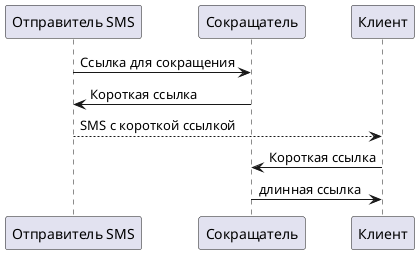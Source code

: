 @startuml Сокращатель ссылок, диаграмма последовательности
"Отправитель SMS" -> Сокращатель: Ссылка для сокращения
Сокращатель -> "Отправитель SMS": Короткая ссылка

"Отправитель SMS" --> Клиент: SMS с короткой ссылкой

Клиент -> Сокращатель: Короткая ссылка
Клиент <- Сокращатель: длинная ссылка
@enduml

@startuml Сокращатель ссылок, API
"Отправитель SMS" -> Сокращатель: POST, JSON\n{"link": "ссылка для сокращения"}
Сокращатель -> "Отправитель SMS": JSON,\n{"shortUrl": "короткая ссылка"}

Клиент -> Сокращатель: Короткая ссылка
Клиент <- Сокращатель: HTTP, 302,\nLocation: "длинная ссылка"
@enduml

@startuml Сокращатель ссылок, c1

node app
cloud sender
actor Client

database database

app -> database

sender -> app

Client -> app

@enduml